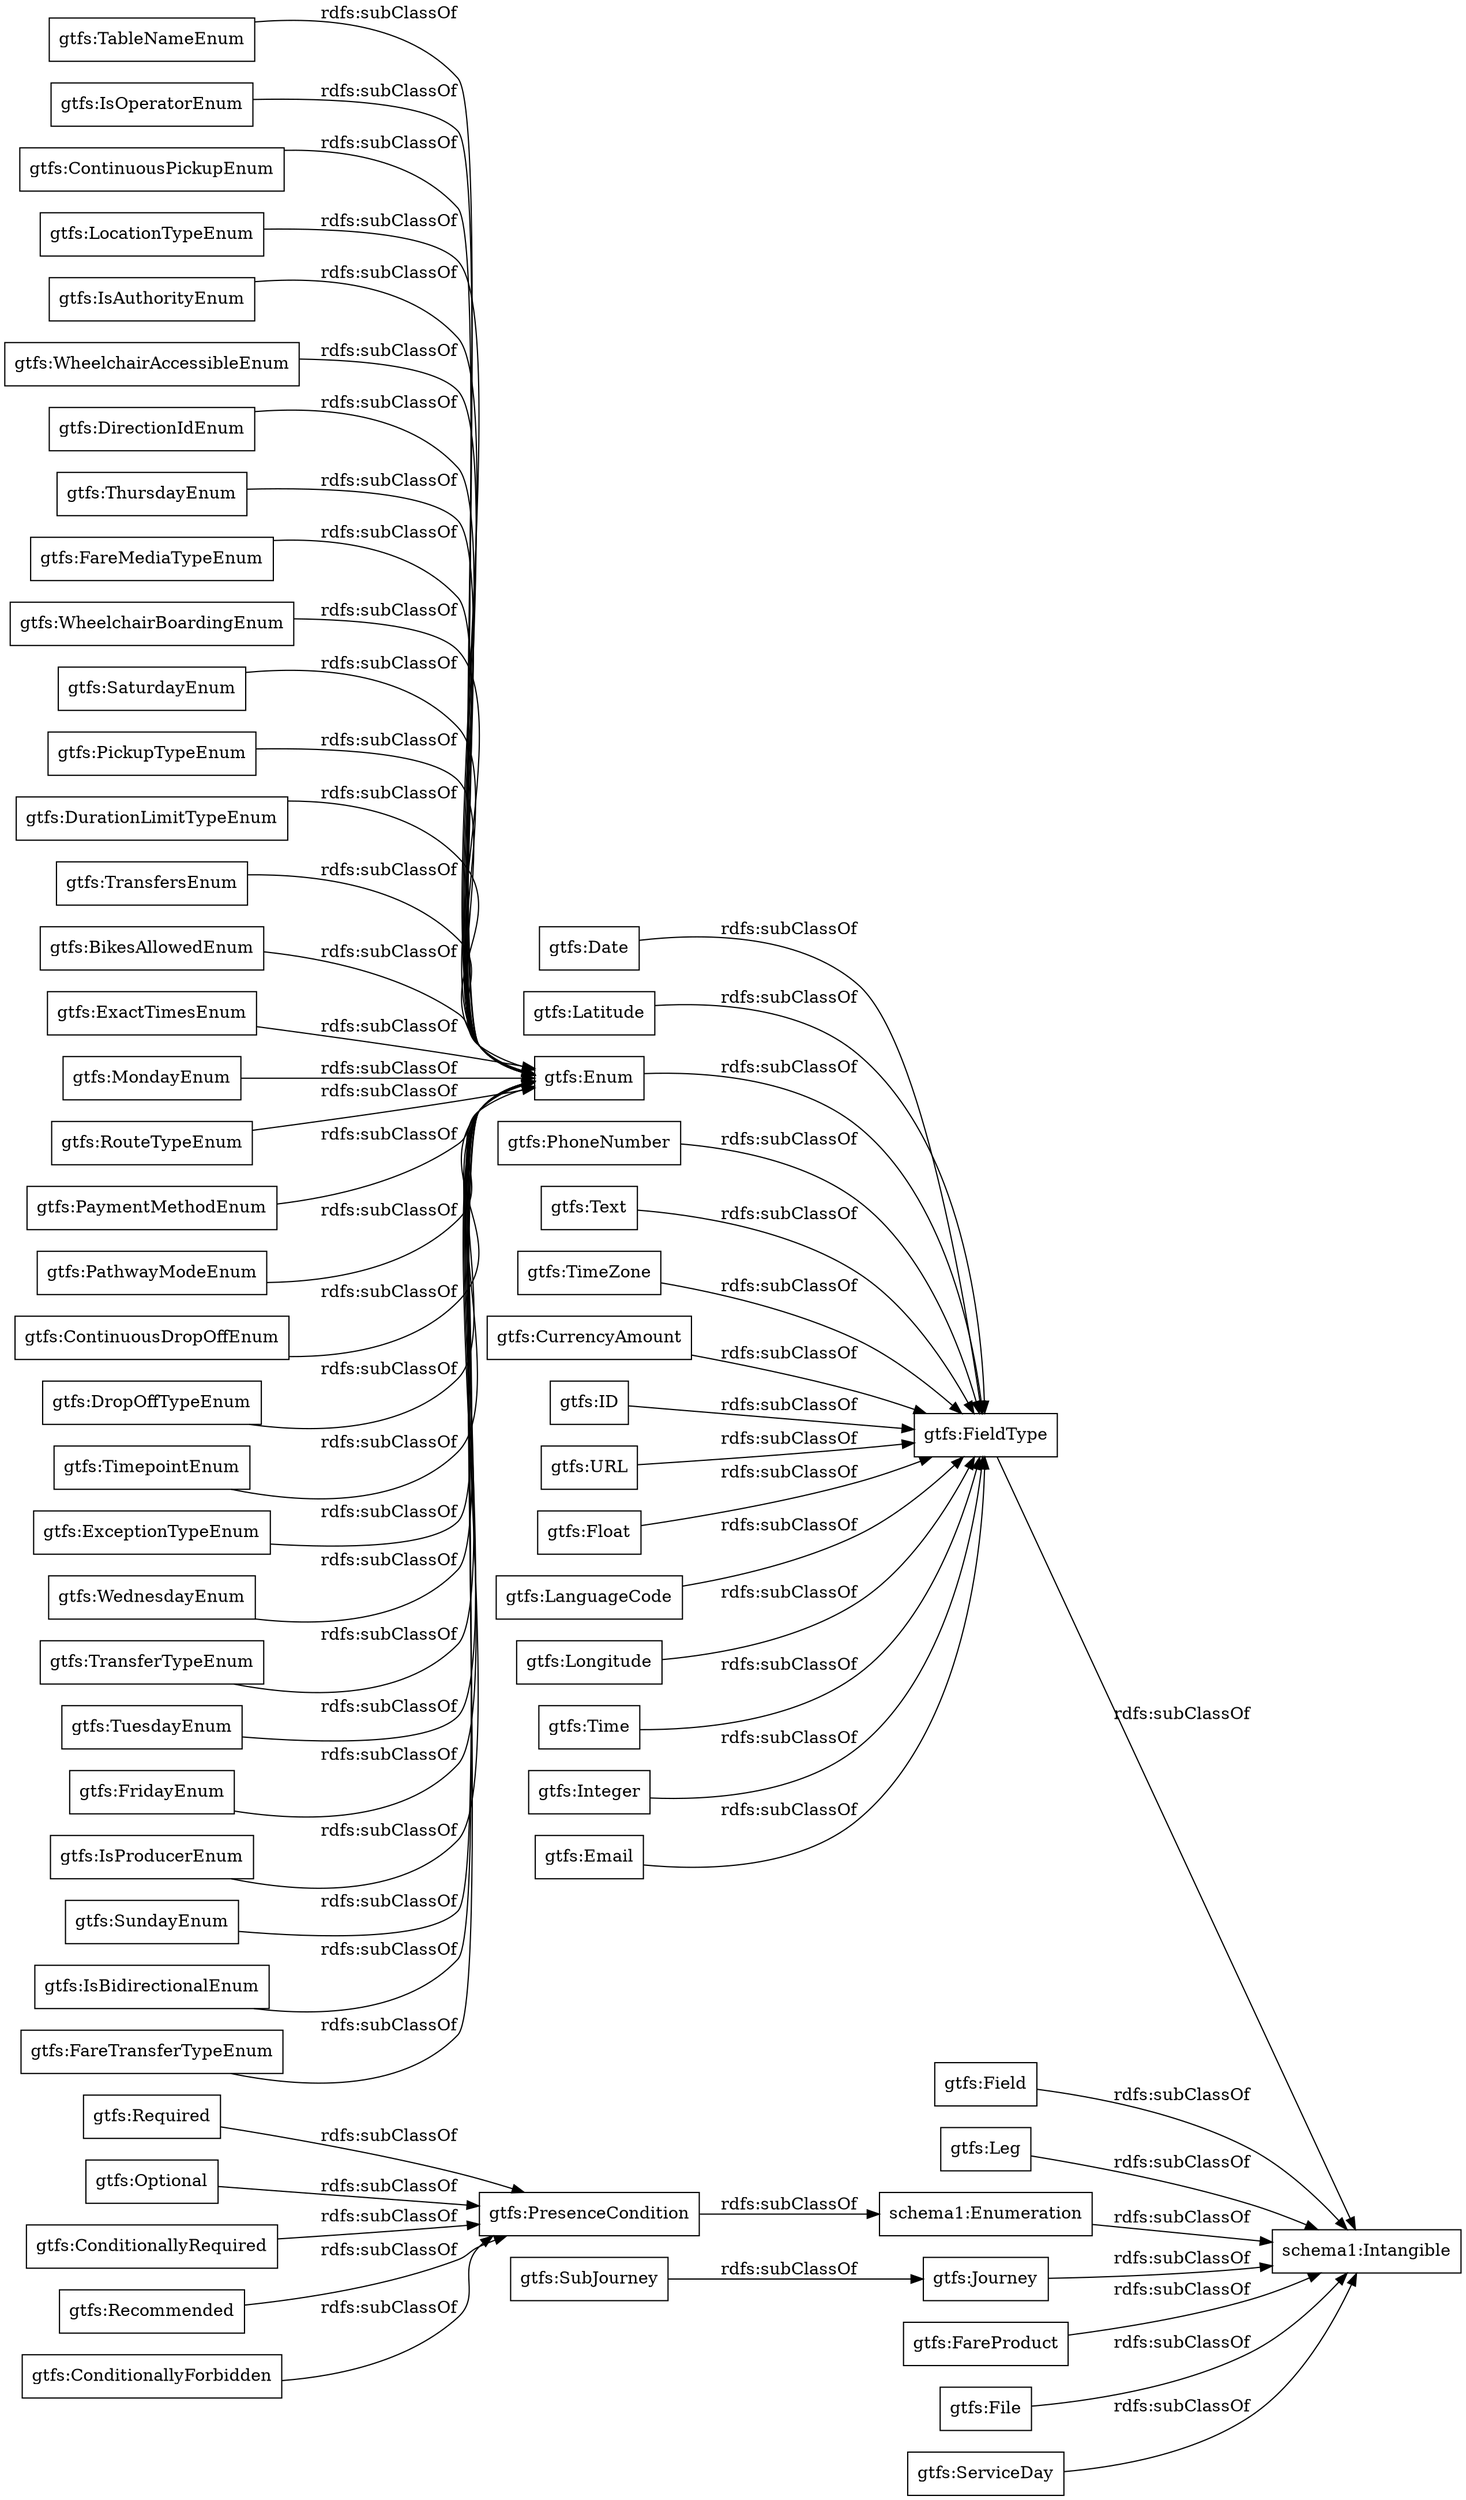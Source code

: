 digraph ar2dtool_diagram { 
rankdir=LR;
size="1000"
node [shape = rectangle, color="black"]; "gtfs:Required" "gtfs:WheelchairAccessibleEnum" "gtfs:DirectionIdEnum" "schema1:Intangible" "gtfs:PhoneNumber" "gtfs:ThursdayEnum" "gtfs:FareMediaTypeEnum" "gtfs:WheelchairBoardingEnum" "gtfs:SaturdayEnum" "gtfs:Text" "gtfs:PickupTypeEnum" "gtfs:DurationLimitTypeEnum" "gtfs:TransfersEnum" "gtfs:TimeZone" "gtfs:BikesAllowedEnum" "gtfs:CurrencyAmount" "gtfs:SubJourney" "gtfs:Field" "gtfs:ExactTimesEnum" "gtfs:ID" "gtfs:MondayEnum" "gtfs:RouteTypeEnum" "gtfs:Leg" "gtfs:URL" "gtfs:PaymentMethodEnum" "gtfs:PathwayModeEnum" "gtfs:Float" "gtfs:ContinuousDropOffEnum" "gtfs:DropOffTypeEnum" "schema1:Enumeration" "gtfs:TimepointEnum" "gtfs:ExceptionTypeEnum" "gtfs:WednesdayEnum" "gtfs:LanguageCode" "gtfs:TransferTypeEnum" "gtfs:Longitude" "gtfs:TuesdayEnum" "gtfs:FridayEnum" "gtfs:FieldType" "gtfs:Journey" "gtfs:Optional" "gtfs:Time" "gtfs:IsProducerEnum" "gtfs:SundayEnum" "gtfs:FareProduct" "gtfs:IsBidirectionalEnum" "gtfs:FareTransferTypeEnum" "gtfs:File" "gtfs:Integer" "gtfs:ServiceDay" "gtfs:Email" "gtfs:ConditionallyRequired" "gtfs:TableNameEnum" "gtfs:IsOperatorEnum" "gtfs:ContinuousPickupEnum" "gtfs:Recommended" "gtfs:LocationTypeEnum" "gtfs:ConditionallyForbidden" "gtfs:Date" "gtfs:PresenceCondition" "gtfs:Enum" "gtfs:Latitude" "gtfs:IsAuthorityEnum" ; /*classes style*/
	"gtfs:PhoneNumber" -> "gtfs:FieldType" [ label = "rdfs:subClassOf" ];
	"schema1:Enumeration" -> "schema1:Intangible" [ label = "rdfs:subClassOf" ];
	"gtfs:ContinuousDropOffEnum" -> "gtfs:Enum" [ label = "rdfs:subClassOf" ];
	"gtfs:FareProduct" -> "schema1:Intangible" [ label = "rdfs:subClassOf" ];
	"gtfs:TransfersEnum" -> "gtfs:Enum" [ label = "rdfs:subClassOf" ];
	"gtfs:IsOperatorEnum" -> "gtfs:Enum" [ label = "rdfs:subClassOf" ];
	"gtfs:Integer" -> "gtfs:FieldType" [ label = "rdfs:subClassOf" ];
	"gtfs:TimeZone" -> "gtfs:FieldType" [ label = "rdfs:subClassOf" ];
	"gtfs:ExactTimesEnum" -> "gtfs:Enum" [ label = "rdfs:subClassOf" ];
	"gtfs:SundayEnum" -> "gtfs:Enum" [ label = "rdfs:subClassOf" ];
	"gtfs:PaymentMethodEnum" -> "gtfs:Enum" [ label = "rdfs:subClassOf" ];
	"gtfs:DirectionIdEnum" -> "gtfs:Enum" [ label = "rdfs:subClassOf" ];
	"gtfs:Email" -> "gtfs:FieldType" [ label = "rdfs:subClassOf" ];
	"gtfs:TimepointEnum" -> "gtfs:Enum" [ label = "rdfs:subClassOf" ];
	"gtfs:DropOffTypeEnum" -> "gtfs:Enum" [ label = "rdfs:subClassOf" ];
	"gtfs:Text" -> "gtfs:FieldType" [ label = "rdfs:subClassOf" ];
	"gtfs:Recommended" -> "gtfs:PresenceCondition" [ label = "rdfs:subClassOf" ];
	"gtfs:FridayEnum" -> "gtfs:Enum" [ label = "rdfs:subClassOf" ];
	"gtfs:TableNameEnum" -> "gtfs:Enum" [ label = "rdfs:subClassOf" ];
	"gtfs:PathwayModeEnum" -> "gtfs:Enum" [ label = "rdfs:subClassOf" ];
	"gtfs:DurationLimitTypeEnum" -> "gtfs:Enum" [ label = "rdfs:subClassOf" ];
	"gtfs:FieldType" -> "schema1:Intangible" [ label = "rdfs:subClassOf" ];
	"gtfs:ContinuousPickupEnum" -> "gtfs:Enum" [ label = "rdfs:subClassOf" ];
	"gtfs:Date" -> "gtfs:FieldType" [ label = "rdfs:subClassOf" ];
	"gtfs:WednesdayEnum" -> "gtfs:Enum" [ label = "rdfs:subClassOf" ];
	"gtfs:IsProducerEnum" -> "gtfs:Enum" [ label = "rdfs:subClassOf" ];
	"gtfs:TuesdayEnum" -> "gtfs:Enum" [ label = "rdfs:subClassOf" ];
	"gtfs:CurrencyAmount" -> "gtfs:FieldType" [ label = "rdfs:subClassOf" ];
	"gtfs:Field" -> "schema1:Intangible" [ label = "rdfs:subClassOf" ];
	"gtfs:LanguageCode" -> "gtfs:FieldType" [ label = "rdfs:subClassOf" ];
	"gtfs:FareTransferTypeEnum" -> "gtfs:Enum" [ label = "rdfs:subClassOf" ];
	"gtfs:PickupTypeEnum" -> "gtfs:Enum" [ label = "rdfs:subClassOf" ];
	"gtfs:ThursdayEnum" -> "gtfs:Enum" [ label = "rdfs:subClassOf" ];
	"gtfs:Required" -> "gtfs:PresenceCondition" [ label = "rdfs:subClassOf" ];
	"gtfs:File" -> "schema1:Intangible" [ label = "rdfs:subClassOf" ];
	"gtfs:ServiceDay" -> "schema1:Intangible" [ label = "rdfs:subClassOf" ];
	"gtfs:MondayEnum" -> "gtfs:Enum" [ label = "rdfs:subClassOf" ];
	"gtfs:ID" -> "gtfs:FieldType" [ label = "rdfs:subClassOf" ];
	"gtfs:BikesAllowedEnum" -> "gtfs:Enum" [ label = "rdfs:subClassOf" ];
	"gtfs:ConditionallyForbidden" -> "gtfs:PresenceCondition" [ label = "rdfs:subClassOf" ];
	"gtfs:SaturdayEnum" -> "gtfs:Enum" [ label = "rdfs:subClassOf" ];
	"gtfs:ExceptionTypeEnum" -> "gtfs:Enum" [ label = "rdfs:subClassOf" ];
	"gtfs:RouteTypeEnum" -> "gtfs:Enum" [ label = "rdfs:subClassOf" ];
	"gtfs:LocationTypeEnum" -> "gtfs:Enum" [ label = "rdfs:subClassOf" ];
	"gtfs:WheelchairBoardingEnum" -> "gtfs:Enum" [ label = "rdfs:subClassOf" ];
	"gtfs:Time" -> "gtfs:FieldType" [ label = "rdfs:subClassOf" ];
	"gtfs:IsBidirectionalEnum" -> "gtfs:Enum" [ label = "rdfs:subClassOf" ];
	"gtfs:PresenceCondition" -> "schema1:Enumeration" [ label = "rdfs:subClassOf" ];
	"gtfs:IsAuthorityEnum" -> "gtfs:Enum" [ label = "rdfs:subClassOf" ];
	"gtfs:SubJourney" -> "gtfs:Journey" [ label = "rdfs:subClassOf" ];
	"gtfs:TransferTypeEnum" -> "gtfs:Enum" [ label = "rdfs:subClassOf" ];
	"gtfs:Journey" -> "schema1:Intangible" [ label = "rdfs:subClassOf" ];
	"gtfs:ConditionallyRequired" -> "gtfs:PresenceCondition" [ label = "rdfs:subClassOf" ];
	"gtfs:Latitude" -> "gtfs:FieldType" [ label = "rdfs:subClassOf" ];
	"gtfs:Float" -> "gtfs:FieldType" [ label = "rdfs:subClassOf" ];
	"gtfs:Optional" -> "gtfs:PresenceCondition" [ label = "rdfs:subClassOf" ];
	"gtfs:FareMediaTypeEnum" -> "gtfs:Enum" [ label = "rdfs:subClassOf" ];
	"gtfs:Leg" -> "schema1:Intangible" [ label = "rdfs:subClassOf" ];
	"gtfs:Longitude" -> "gtfs:FieldType" [ label = "rdfs:subClassOf" ];
	"gtfs:Enum" -> "gtfs:FieldType" [ label = "rdfs:subClassOf" ];
	"gtfs:URL" -> "gtfs:FieldType" [ label = "rdfs:subClassOf" ];
	"gtfs:WheelchairAccessibleEnum" -> "gtfs:Enum" [ label = "rdfs:subClassOf" ];

}
